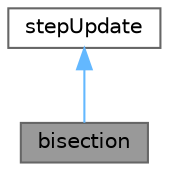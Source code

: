 digraph "bisection"
{
 // LATEX_PDF_SIZE
  bgcolor="transparent";
  edge [fontname=Helvetica,fontsize=10,labelfontname=Helvetica,labelfontsize=10];
  node [fontname=Helvetica,fontsize=10,shape=box,height=0.2,width=0.4];
  Node1 [id="Node000001",label="bisection",height=0.2,width=0.4,color="gray40", fillcolor="grey60", style="filled", fontcolor="black",tooltip="Reduces step by a given ratio."];
  Node2 -> Node1 [id="edge1_Node000001_Node000002",dir="back",color="steelblue1",style="solid",tooltip=" "];
  Node2 [id="Node000002",label="stepUpdate",height=0.2,width=0.4,color="gray40", fillcolor="white", style="filled",URL="$classFoam_1_1stepUpdate.html",tooltip="Abstract base class for step update methods used in line search."];
}
